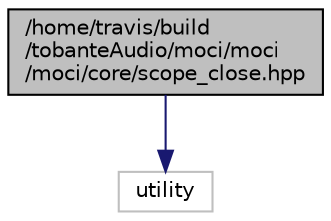 digraph "/home/travis/build/tobanteAudio/moci/moci/moci/core/scope_close.hpp"
{
  edge [fontname="Helvetica",fontsize="10",labelfontname="Helvetica",labelfontsize="10"];
  node [fontname="Helvetica",fontsize="10",shape=record];
  Node0 [label="/home/travis/build\l/tobanteAudio/moci/moci\l/moci/core/scope_close.hpp",height=0.2,width=0.4,color="black", fillcolor="grey75", style="filled", fontcolor="black"];
  Node0 -> Node1 [color="midnightblue",fontsize="10",style="solid",fontname="Helvetica"];
  Node1 [label="utility",height=0.2,width=0.4,color="grey75", fillcolor="white", style="filled"];
}
